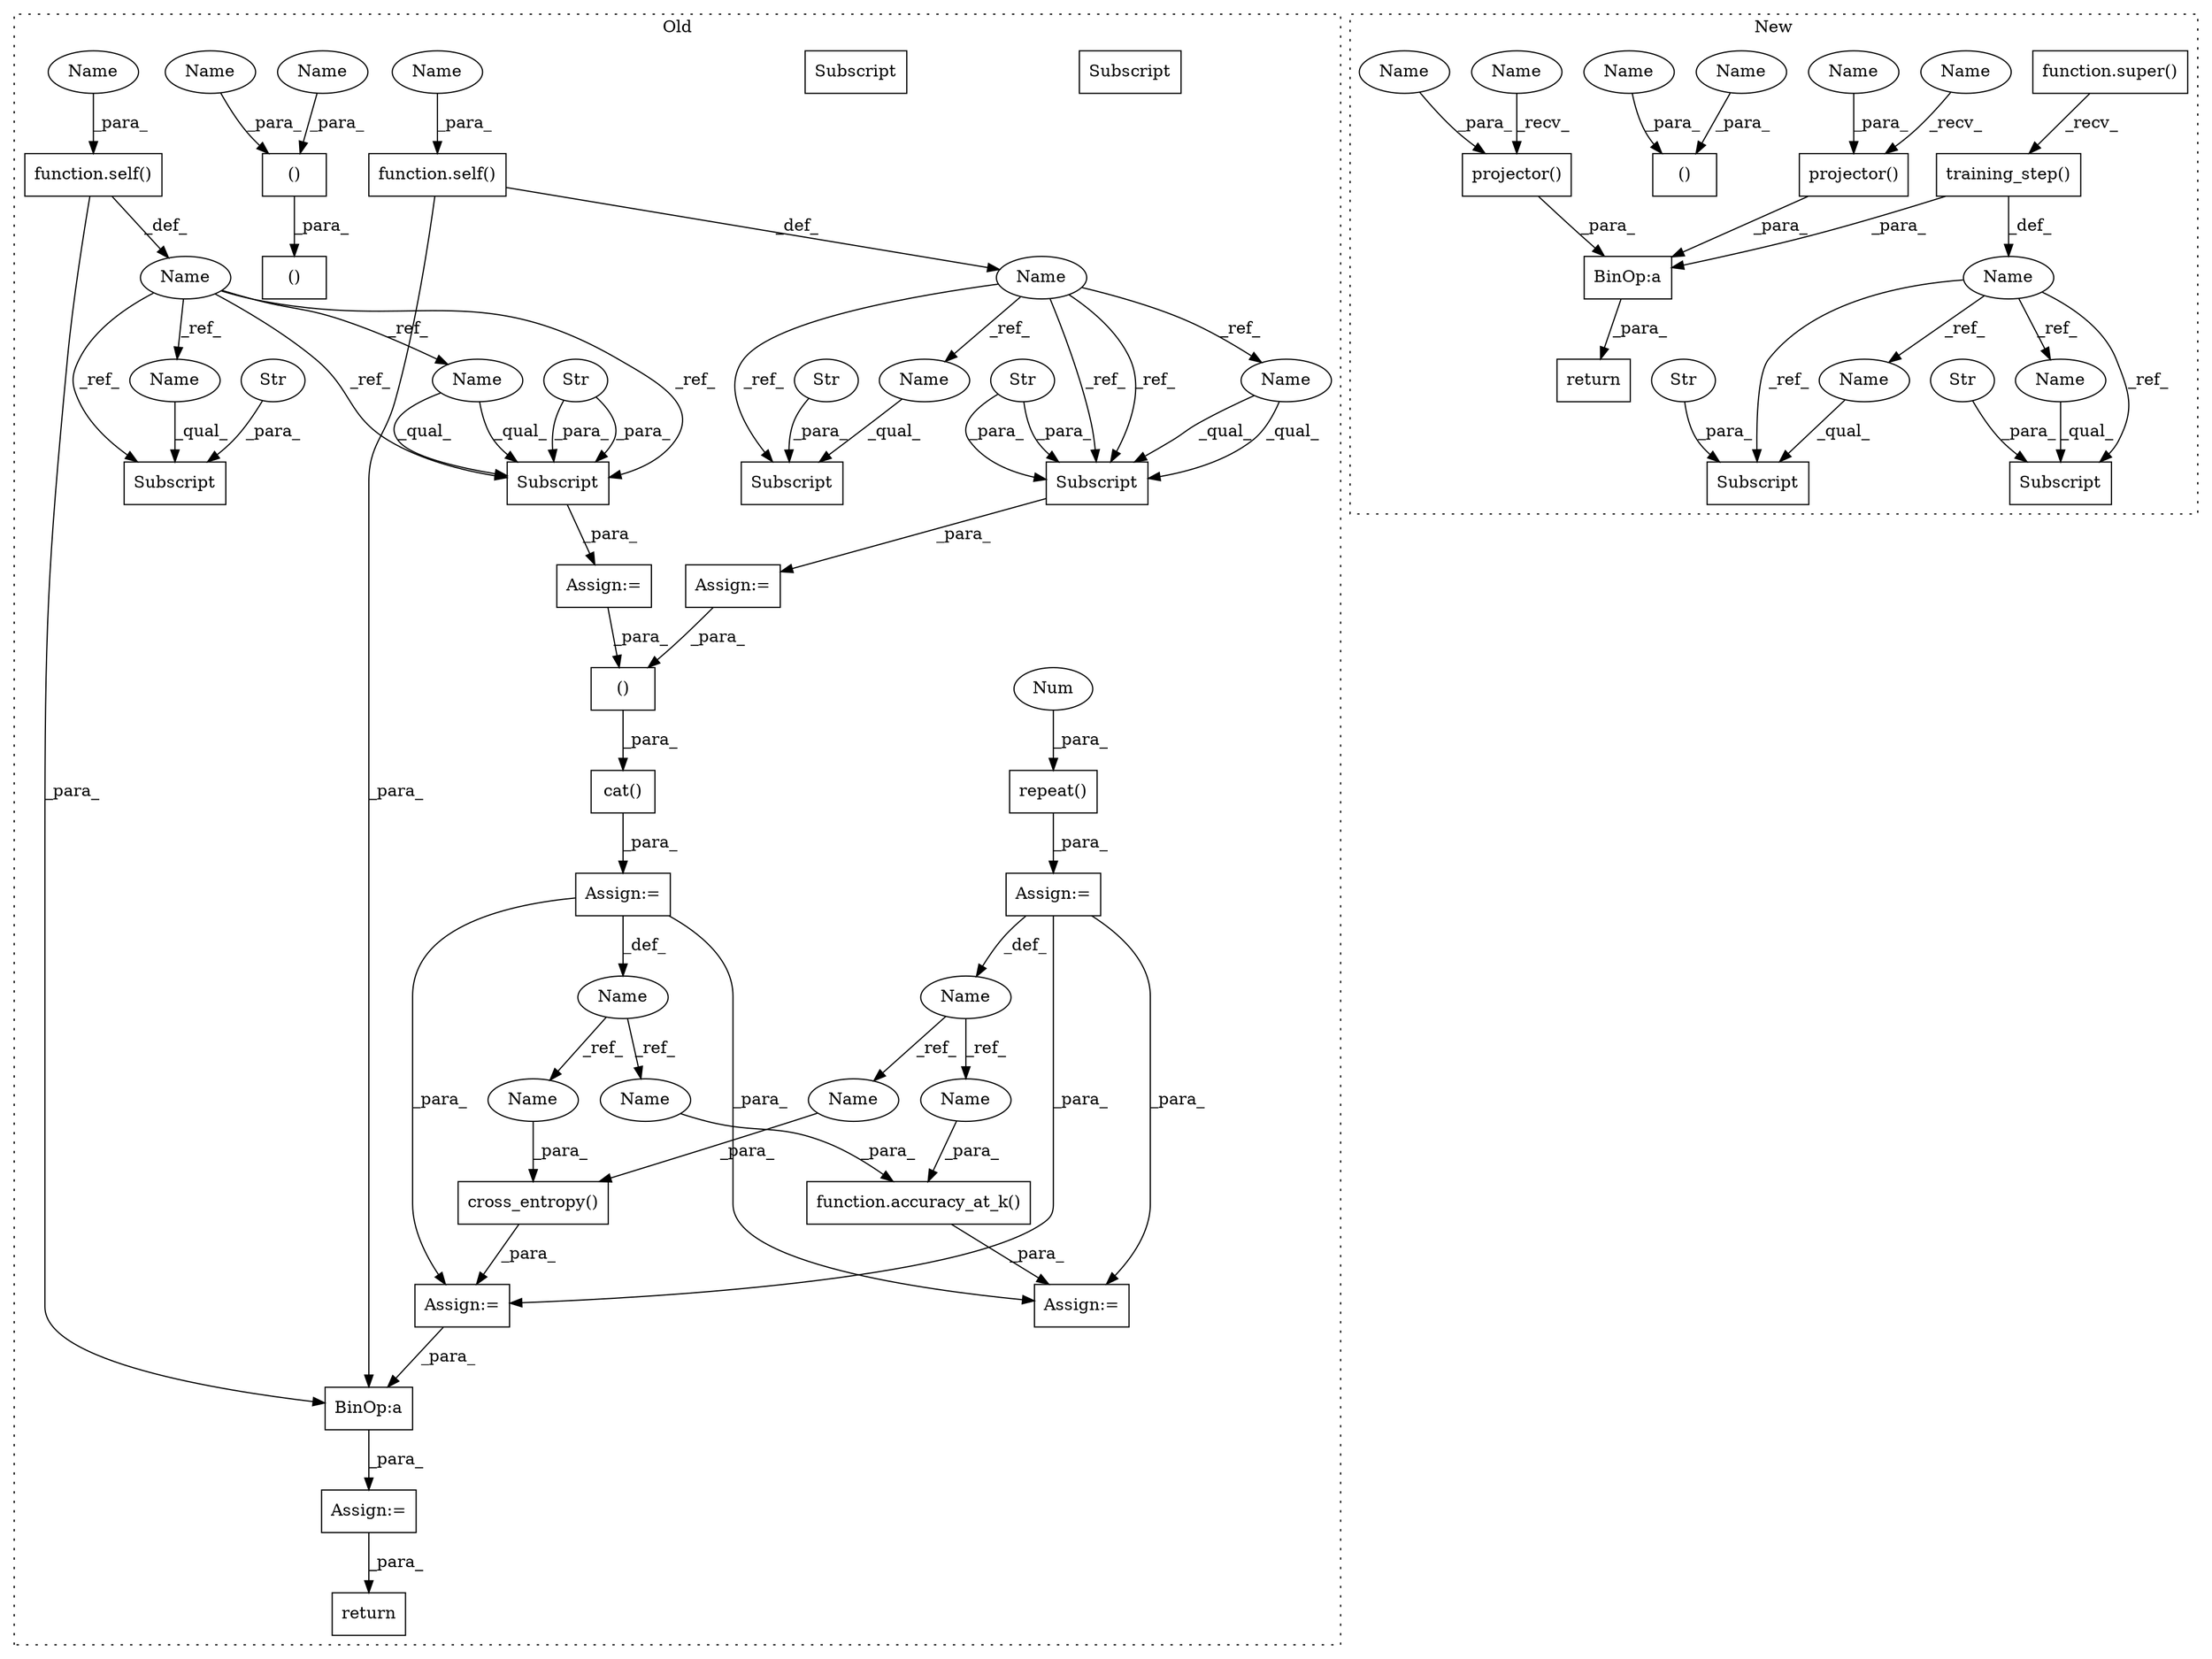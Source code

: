 digraph G {
subgraph cluster0 {
1 [label="function.accuracy_at_k()" a="75" s="2694,2722" l="14,15" shape="box"];
4 [label="function.self()" a="75" s="1862,1869" l="5,1" shape="box"];
5 [label="cross_entropy()" a="75" s="2421,2451" l="16,18" shape="box"];
6 [label="Name" a="87" s="2374" l="6" shape="ellipse"];
7 [label="Assign:=" a="68" s="2685" l="9" shape="box"];
8 [label="()" a="54" s="2354" l="9" shape="box"];
13 [label="Name" a="87" s="2327" l="6" shape="ellipse"];
14 [label="function.self()" a="75" s="1886,1893" l="5,1" shape="box"];
15 [label="cat()" a="75" s="2336,2364" l="10,1" shape="box"];
17 [label="repeat()" a="75" s="2383,2398" l="14,1" shape="box"];
18 [label="Num" a="76" s="2397" l="1" shape="ellipse"];
19 [label="Assign:=" a="68" s="2333" l="3" shape="box"];
20 [label="Assign:=" a="68" s="2380" l="3" shape="box"];
21 [label="Assign:=" a="68" s="2418" l="3" shape="box"];
22 [label="Assign:=" a="68" s="2610" l="3" shape="box"];
26 [label="return" a="93" s="2993" l="7" shape="box"];
27 [label="()" a="54" s="1824" l="4" shape="box"];
28 [label="()" a="54" s="1819" l="18" shape="box"];
30 [label="Assign:=" a="68" s="1990" l="3" shape="box"];
31 [label="Name" a="87" s="1879" l="4" shape="ellipse"];
32 [label="Subscript" a="63" s="1993,0" l="14,0" shape="box"];
33 [label="Str" a="66" s="1998" l="8" shape="ellipse"];
34 [label="Subscript" a="63" s="1932,0" l="9,0" shape="box"];
35 [label="Str" a="66" s="1937" l="3" shape="ellipse"];
36 [label="Assign:=" a="68" s="1957" l="3" shape="box"];
37 [label="Name" a="87" s="1855" l="4" shape="ellipse"];
38 [label="Subscript" a="63" s="1909,0" l="9,0" shape="box"];
39 [label="Str" a="66" s="1914" l="3" shape="ellipse"];
40 [label="Subscript" a="63" s="1960,0" l="14,0" shape="box"];
41 [label="Str" a="66" s="1965" l="8" shape="ellipse"];
42 [label="BinOp:a" a="82" s="2624" l="3" shape="box"];
44 [label="Name" a="87" s="2437" l="6" shape="ellipse"];
45 [label="Name" a="87" s="2708" l="6" shape="ellipse"];
50 [label="Name" a="87" s="1867" l="2" shape="ellipse"];
51 [label="Name" a="87" s="1822" l="2" shape="ellipse"];
52 [label="Name" a="87" s="1960" l="4" shape="ellipse"];
53 [label="Name" a="87" s="1909" l="4" shape="ellipse"];
54 [label="Subscript" a="63" s="1960,0" l="14,0" shape="box"];
55 [label="Name" a="87" s="1826" l="2" shape="ellipse"];
56 [label="Name" a="87" s="1891" l="2" shape="ellipse"];
61 [label="Name" a="87" s="1932" l="4" shape="ellipse"];
62 [label="Name" a="87" s="1993" l="4" shape="ellipse"];
63 [label="Subscript" a="63" s="1993,0" l="14,0" shape="box"];
64 [label="Name" a="87" s="2445" l="6" shape="ellipse"];
65 [label="Name" a="87" s="2716" l="6" shape="ellipse"];
label = "Old";
style="dotted";
}
subgraph cluster1 {
2 [label="Subscript" a="63" s="1989,0" l="12,0" shape="box"];
3 [label="Str" a="66" s="1993" l="7" shape="ellipse"];
9 [label="Name" a="87" s="1885" l="3" shape="ellipse"];
10 [label="Subscript" a="63" s="1952,0" l="11,0" shape="box"];
11 [label="Str" a="66" s="1956" l="6" shape="ellipse"];
12 [label="training_step()" a="75" s="1891,1929" l="22,1" shape="box"];
16 [label="function.super()" a="75" s="1891" l="7" shape="box"];
23 [label="return" a="93" s="2444" l="7" shape="box"];
24 [label="projector()" a="75" s="2052,2073" l="15,1" shape="box"];
25 [label="projector()" a="75" s="2016,2037" l="15,1" shape="box"];
29 [label="()" a="54" s="1978" l="8" shape="box"];
43 [label="BinOp:a" a="82" s="2462" l="3" shape="box"];
46 [label="Name" a="87" s="1972" l="6" shape="ellipse"];
47 [label="Name" a="87" s="2031" l="6" shape="ellipse"];
48 [label="Name" a="87" s="1952" l="3" shape="ellipse"];
49 [label="Name" a="87" s="1989" l="3" shape="ellipse"];
57 [label="Name" a="87" s="2052" l="4" shape="ellipse"];
58 [label="Name" a="87" s="2016" l="4" shape="ellipse"];
59 [label="Name" a="87" s="1980" l="6" shape="ellipse"];
60 [label="Name" a="87" s="2067" l="6" shape="ellipse"];
label = "New";
style="dotted";
}
1 -> 7 [label="_para_"];
3 -> 2 [label="_para_"];
4 -> 42 [label="_para_"];
4 -> 37 [label="_def_"];
5 -> 21 [label="_para_"];
6 -> 64 [label="_ref_"];
6 -> 65 [label="_ref_"];
8 -> 15 [label="_para_"];
9 -> 2 [label="_ref_"];
9 -> 48 [label="_ref_"];
9 -> 49 [label="_ref_"];
9 -> 10 [label="_ref_"];
11 -> 10 [label="_para_"];
12 -> 9 [label="_def_"];
12 -> 43 [label="_para_"];
13 -> 44 [label="_ref_"];
13 -> 45 [label="_ref_"];
14 -> 42 [label="_para_"];
14 -> 31 [label="_def_"];
15 -> 19 [label="_para_"];
16 -> 12 [label="_recv_"];
17 -> 20 [label="_para_"];
18 -> 17 [label="_para_"];
19 -> 13 [label="_def_"];
19 -> 7 [label="_para_"];
19 -> 21 [label="_para_"];
20 -> 6 [label="_def_"];
20 -> 7 [label="_para_"];
20 -> 21 [label="_para_"];
21 -> 42 [label="_para_"];
22 -> 26 [label="_para_"];
24 -> 43 [label="_para_"];
25 -> 43 [label="_para_"];
27 -> 28 [label="_para_"];
30 -> 8 [label="_para_"];
31 -> 62 [label="_ref_"];
31 -> 34 [label="_ref_"];
31 -> 61 [label="_ref_"];
31 -> 63 [label="_ref_"];
31 -> 63 [label="_ref_"];
33 -> 63 [label="_para_"];
33 -> 63 [label="_para_"];
35 -> 34 [label="_para_"];
36 -> 8 [label="_para_"];
37 -> 54 [label="_ref_"];
37 -> 53 [label="_ref_"];
37 -> 52 [label="_ref_"];
37 -> 38 [label="_ref_"];
37 -> 54 [label="_ref_"];
39 -> 38 [label="_para_"];
41 -> 54 [label="_para_"];
41 -> 54 [label="_para_"];
42 -> 22 [label="_para_"];
43 -> 23 [label="_para_"];
44 -> 5 [label="_para_"];
45 -> 1 [label="_para_"];
46 -> 29 [label="_para_"];
47 -> 25 [label="_para_"];
48 -> 10 [label="_qual_"];
49 -> 2 [label="_qual_"];
50 -> 4 [label="_para_"];
51 -> 27 [label="_para_"];
52 -> 54 [label="_qual_"];
52 -> 54 [label="_qual_"];
53 -> 38 [label="_qual_"];
54 -> 36 [label="_para_"];
55 -> 27 [label="_para_"];
56 -> 14 [label="_para_"];
57 -> 24 [label="_recv_"];
58 -> 25 [label="_recv_"];
59 -> 29 [label="_para_"];
60 -> 24 [label="_para_"];
61 -> 34 [label="_qual_"];
62 -> 63 [label="_qual_"];
62 -> 63 [label="_qual_"];
63 -> 30 [label="_para_"];
64 -> 5 [label="_para_"];
65 -> 1 [label="_para_"];
}